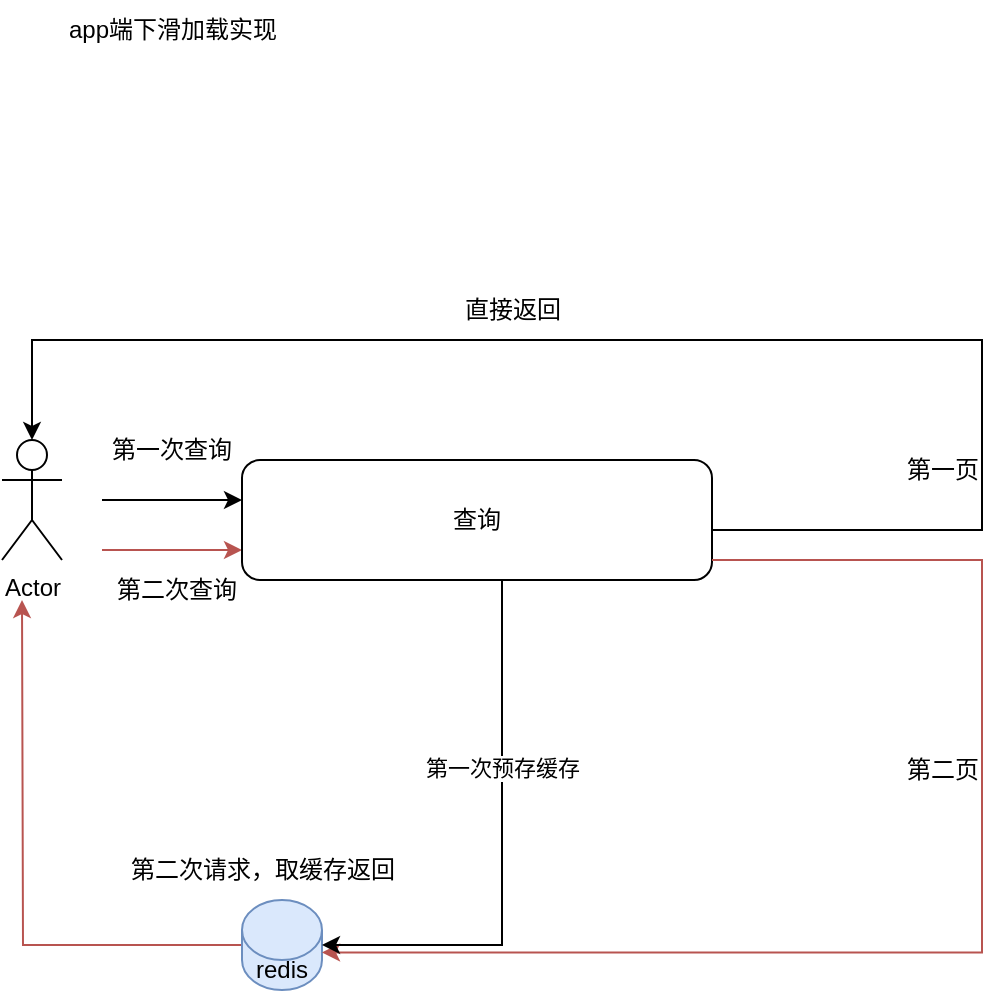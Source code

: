 <mxfile version="22.1.15" type="github">
  <diagram name="第 1 页" id="kB3AQySru2EECY_3ycsk">
    <mxGraphModel dx="1221" dy="618" grid="1" gridSize="10" guides="1" tooltips="1" connect="1" arrows="1" fold="1" page="1" pageScale="1" pageWidth="827" pageHeight="1169" math="0" shadow="0">
      <root>
        <mxCell id="0" />
        <mxCell id="1" parent="0" />
        <mxCell id="PHwQkUdfzKWd8hBesSV2-3" value="Actor" style="shape=umlActor;verticalLabelPosition=bottom;verticalAlign=top;html=1;outlineConnect=0;" vertex="1" parent="1">
          <mxGeometry x="30" y="300" width="30" height="60" as="geometry" />
        </mxCell>
        <mxCell id="PHwQkUdfzKWd8hBesSV2-4" value="" style="endArrow=classic;html=1;rounded=0;" edge="1" parent="1">
          <mxGeometry width="50" height="50" relative="1" as="geometry">
            <mxPoint x="80" y="330" as="sourcePoint" />
            <mxPoint x="150" y="330" as="targetPoint" />
          </mxGeometry>
        </mxCell>
        <mxCell id="PHwQkUdfzKWd8hBesSV2-9" value="第一次查询" style="text;html=1;strokeColor=none;fillColor=none;align=center;verticalAlign=middle;whiteSpace=wrap;rounded=0;" vertex="1" parent="1">
          <mxGeometry x="70" y="290" width="90" height="30" as="geometry" />
        </mxCell>
        <mxCell id="PHwQkUdfzKWd8hBesSV2-10" value="第一页" style="text;html=1;align=center;verticalAlign=middle;resizable=0;points=[];autosize=1;strokeColor=none;fillColor=none;" vertex="1" parent="1">
          <mxGeometry x="470" y="300" width="60" height="30" as="geometry" />
        </mxCell>
        <mxCell id="PHwQkUdfzKWd8hBesSV2-17" style="edgeStyle=orthogonalEdgeStyle;rounded=0;orthogonalLoop=1;jettySize=auto;html=1;fillColor=#f8cecc;strokeColor=#b85450;" edge="1" parent="1" source="PHwQkUdfzKWd8hBesSV2-16">
          <mxGeometry relative="1" as="geometry">
            <mxPoint x="40" y="380" as="targetPoint" />
          </mxGeometry>
        </mxCell>
        <mxCell id="PHwQkUdfzKWd8hBesSV2-16" value="redis" style="shape=cylinder3;whiteSpace=wrap;html=1;boundedLbl=1;backgroundOutline=1;size=15;fillColor=#dae8fc;strokeColor=#6c8ebf;" vertex="1" parent="1">
          <mxGeometry x="150" y="530" width="40" height="45" as="geometry" />
        </mxCell>
        <mxCell id="PHwQkUdfzKWd8hBesSV2-18" value="app端下滑加载实现" style="text;html=1;align=center;verticalAlign=middle;resizable=0;points=[];autosize=1;strokeColor=none;fillColor=none;" vertex="1" parent="1">
          <mxGeometry x="50" y="80" width="130" height="30" as="geometry" />
        </mxCell>
        <mxCell id="PHwQkUdfzKWd8hBesSV2-19" value="直接返回" style="text;html=1;align=center;verticalAlign=middle;resizable=0;points=[];autosize=1;strokeColor=none;fillColor=none;" vertex="1" parent="1">
          <mxGeometry x="250" y="220" width="70" height="30" as="geometry" />
        </mxCell>
        <mxCell id="PHwQkUdfzKWd8hBesSV2-20" value="第二次请求，取缓存返回" style="text;html=1;align=center;verticalAlign=middle;resizable=0;points=[];autosize=1;strokeColor=none;fillColor=none;" vertex="1" parent="1">
          <mxGeometry x="80" y="500" width="160" height="30" as="geometry" />
        </mxCell>
        <mxCell id="PHwQkUdfzKWd8hBesSV2-21" style="edgeStyle=orthogonalEdgeStyle;rounded=0;orthogonalLoop=1;jettySize=auto;html=1;fillColor=#f8cecc;strokeColor=#b85450;" edge="1" parent="1">
          <mxGeometry relative="1" as="geometry">
            <mxPoint x="90" y="355" as="sourcePoint" />
            <mxPoint x="150" y="355" as="targetPoint" />
            <Array as="points">
              <mxPoint x="80" y="355" />
              <mxPoint x="80" y="355" />
            </Array>
          </mxGeometry>
        </mxCell>
        <mxCell id="PHwQkUdfzKWd8hBesSV2-22" value="第二次查询" style="text;html=1;strokeColor=none;fillColor=none;align=center;verticalAlign=middle;whiteSpace=wrap;rounded=0;" vertex="1" parent="1">
          <mxGeometry x="85" y="360" width="65" height="30" as="geometry" />
        </mxCell>
        <mxCell id="PHwQkUdfzKWd8hBesSV2-24" value="查询" style="rounded=1;whiteSpace=wrap;html=1;" vertex="1" parent="1">
          <mxGeometry x="150" y="310" width="235" height="60" as="geometry" />
        </mxCell>
        <mxCell id="PHwQkUdfzKWd8hBesSV2-25" style="edgeStyle=orthogonalEdgeStyle;rounded=0;orthogonalLoop=1;jettySize=auto;html=1;entryX=0.5;entryY=0;entryDx=0;entryDy=0;entryPerimeter=0;" edge="1" parent="1" source="PHwQkUdfzKWd8hBesSV2-24" target="PHwQkUdfzKWd8hBesSV2-3">
          <mxGeometry relative="1" as="geometry">
            <mxPoint x="520" y="300" as="targetPoint" />
            <Array as="points">
              <mxPoint x="520" y="345" />
              <mxPoint x="520" y="250" />
              <mxPoint x="45" y="250" />
            </Array>
          </mxGeometry>
        </mxCell>
        <mxCell id="PHwQkUdfzKWd8hBesSV2-28" style="edgeStyle=orthogonalEdgeStyle;rounded=0;orthogonalLoop=1;jettySize=auto;html=1;entryX=1;entryY=0;entryDx=0;entryDy=26.25;entryPerimeter=0;fillColor=#f8cecc;strokeColor=#b85450;" edge="1" parent="1" source="PHwQkUdfzKWd8hBesSV2-24" target="PHwQkUdfzKWd8hBesSV2-16">
          <mxGeometry relative="1" as="geometry">
            <Array as="points">
              <mxPoint x="520" y="360" />
              <mxPoint x="520" y="556" />
            </Array>
          </mxGeometry>
        </mxCell>
        <mxCell id="PHwQkUdfzKWd8hBesSV2-29" style="edgeStyle=orthogonalEdgeStyle;rounded=0;orthogonalLoop=1;jettySize=auto;html=1;entryX=1;entryY=0.5;entryDx=0;entryDy=0;entryPerimeter=0;" edge="1" parent="1" source="PHwQkUdfzKWd8hBesSV2-24" target="PHwQkUdfzKWd8hBesSV2-16">
          <mxGeometry relative="1" as="geometry">
            <Array as="points">
              <mxPoint x="280" y="553" />
            </Array>
          </mxGeometry>
        </mxCell>
        <mxCell id="PHwQkUdfzKWd8hBesSV2-31" value="第一次预存缓存" style="edgeLabel;html=1;align=center;verticalAlign=middle;resizable=0;points=[];" vertex="1" connectable="0" parent="PHwQkUdfzKWd8hBesSV2-29">
          <mxGeometry x="-0.312" relative="1" as="geometry">
            <mxPoint as="offset" />
          </mxGeometry>
        </mxCell>
        <mxCell id="PHwQkUdfzKWd8hBesSV2-32" value="第二页" style="text;html=1;align=center;verticalAlign=middle;resizable=0;points=[];autosize=1;strokeColor=none;fillColor=none;" vertex="1" parent="1">
          <mxGeometry x="470" y="450" width="60" height="30" as="geometry" />
        </mxCell>
      </root>
    </mxGraphModel>
  </diagram>
</mxfile>
